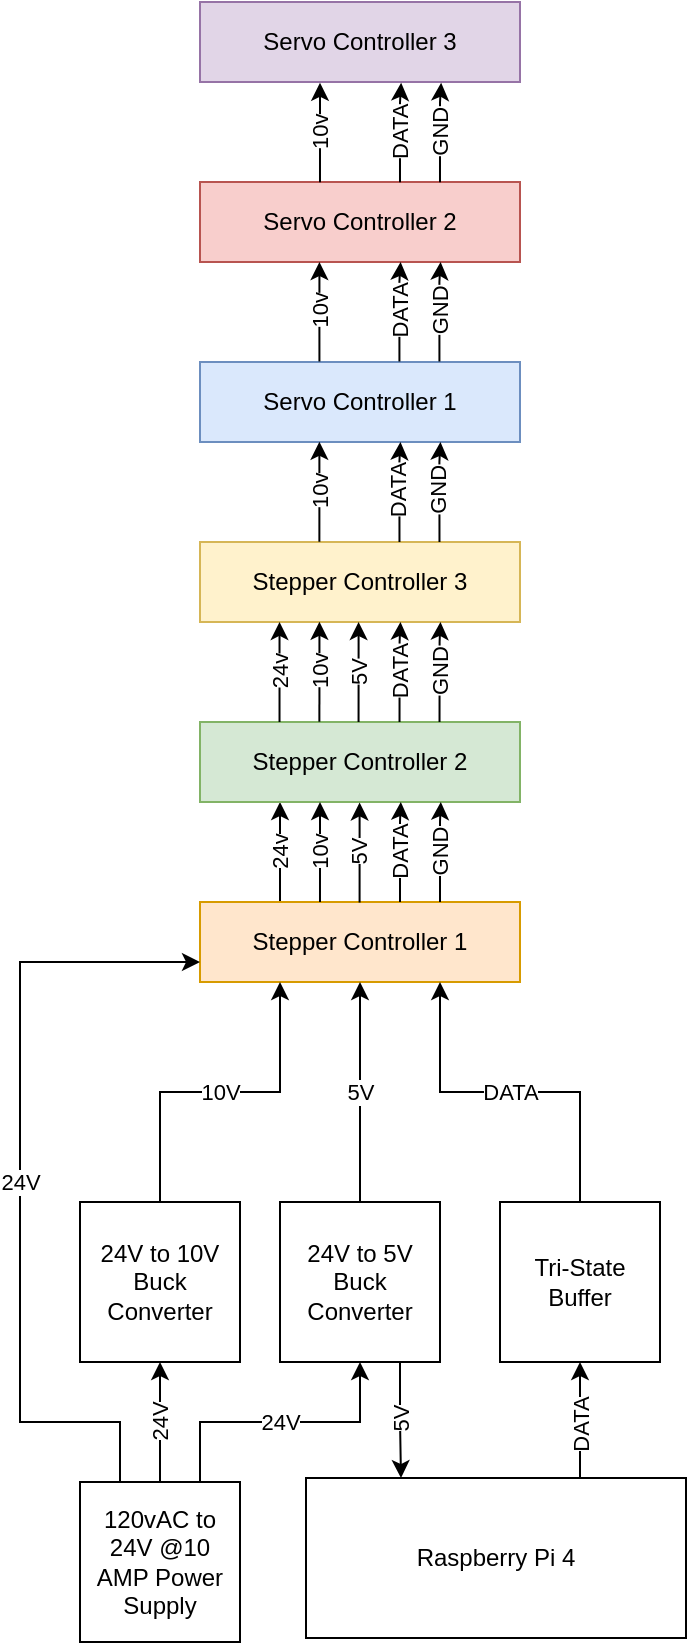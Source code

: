 <mxfile version="12.5.1" type="github">
  <diagram id="L1jbM8mW93wAwY44JAMb" name="Page-1">
    <mxGraphModel dx="1673" dy="896" grid="1" gridSize="10" guides="1" tooltips="1" connect="1" arrows="1" fold="1" page="1" pageScale="1" pageWidth="850" pageHeight="1100" math="0" shadow="0">
      <root>
        <mxCell id="0"/>
        <mxCell id="1" parent="0"/>
        <mxCell id="L1meJ5uZWwkOYdYvXUN--8" value="24v" style="edgeStyle=orthogonalEdgeStyle;rounded=0;orthogonalLoop=1;jettySize=auto;html=1;exitX=0.25;exitY=0;exitDx=0;exitDy=0;entryX=0.25;entryY=1;entryDx=0;entryDy=0;labelPosition=center;verticalLabelPosition=middle;align=center;verticalAlign=middle;horizontal=0;" edge="1" parent="1" source="L1meJ5uZWwkOYdYvXUN--1" target="L1meJ5uZWwkOYdYvXUN--2">
          <mxGeometry relative="1" as="geometry"/>
        </mxCell>
        <mxCell id="L1meJ5uZWwkOYdYvXUN--1" value="Stepper Controller 1" style="rounded=0;whiteSpace=wrap;html=1;fillColor=#ffe6cc;strokeColor=#d79b00;" vertex="1" parent="1">
          <mxGeometry x="240" y="560" width="160" height="40" as="geometry"/>
        </mxCell>
        <mxCell id="L1meJ5uZWwkOYdYvXUN--2" value="Stepper Controller 2" style="rounded=0;whiteSpace=wrap;html=1;fillColor=#d5e8d4;strokeColor=#82b366;" vertex="1" parent="1">
          <mxGeometry x="240" y="470" width="160" height="40" as="geometry"/>
        </mxCell>
        <mxCell id="L1meJ5uZWwkOYdYvXUN--3" value="Stepper Controller 3" style="rounded=0;whiteSpace=wrap;html=1;fillColor=#fff2cc;strokeColor=#d6b656;" vertex="1" parent="1">
          <mxGeometry x="240" y="380" width="160" height="40" as="geometry"/>
        </mxCell>
        <mxCell id="L1meJ5uZWwkOYdYvXUN--4" value="Servo Controller 1" style="rounded=0;whiteSpace=wrap;html=1;fillColor=#dae8fc;strokeColor=#6c8ebf;" vertex="1" parent="1">
          <mxGeometry x="240" y="290" width="160" height="40" as="geometry"/>
        </mxCell>
        <mxCell id="L1meJ5uZWwkOYdYvXUN--5" value="Servo Controller 2" style="rounded=0;whiteSpace=wrap;html=1;fillColor=#f8cecc;strokeColor=#b85450;" vertex="1" parent="1">
          <mxGeometry x="240" y="200" width="160" height="40" as="geometry"/>
        </mxCell>
        <mxCell id="L1meJ5uZWwkOYdYvXUN--6" value="Servo Controller 3" style="rounded=0;whiteSpace=wrap;html=1;fillColor=#e1d5e7;strokeColor=#9673a6;" vertex="1" parent="1">
          <mxGeometry x="240" y="110" width="160" height="40" as="geometry"/>
        </mxCell>
        <mxCell id="L1meJ5uZWwkOYdYvXUN--9" value="10v" style="edgeStyle=orthogonalEdgeStyle;rounded=0;orthogonalLoop=1;jettySize=auto;html=1;exitX=0.25;exitY=0;exitDx=0;exitDy=0;labelPosition=center;verticalLabelPosition=middle;align=center;verticalAlign=middle;horizontal=0;" edge="1" parent="1">
          <mxGeometry relative="1" as="geometry">
            <mxPoint x="299.997" y="559.996" as="sourcePoint"/>
            <mxPoint x="300" y="510" as="targetPoint"/>
            <Array as="points">
              <mxPoint x="300" y="540"/>
              <mxPoint x="300" y="540"/>
            </Array>
          </mxGeometry>
        </mxCell>
        <mxCell id="L1meJ5uZWwkOYdYvXUN--14" value="5V" style="edgeStyle=orthogonalEdgeStyle;rounded=0;orthogonalLoop=1;jettySize=auto;html=1;exitX=0.25;exitY=0;exitDx=0;exitDy=0;labelPosition=center;verticalLabelPosition=middle;align=center;verticalAlign=middle;horizontal=0;" edge="1" parent="1">
          <mxGeometry relative="1" as="geometry">
            <mxPoint x="319.797" y="560.196" as="sourcePoint"/>
            <mxPoint x="319.8" y="510.2" as="targetPoint"/>
            <Array as="points">
              <mxPoint x="319.8" y="520.2"/>
              <mxPoint x="319.8" y="520.2"/>
            </Array>
          </mxGeometry>
        </mxCell>
        <mxCell id="L1meJ5uZWwkOYdYvXUN--15" value="DATA" style="edgeStyle=orthogonalEdgeStyle;rounded=0;orthogonalLoop=1;jettySize=auto;html=1;exitX=0.25;exitY=0;exitDx=0;exitDy=0;labelPosition=center;verticalLabelPosition=middle;align=center;verticalAlign=middle;horizontal=0;" edge="1" parent="1">
          <mxGeometry relative="1" as="geometry">
            <mxPoint x="340" y="560" as="sourcePoint"/>
            <mxPoint x="340.4" y="510.0" as="targetPoint"/>
            <Array as="points">
              <mxPoint x="340.2" y="520"/>
              <mxPoint x="340.2" y="520"/>
            </Array>
          </mxGeometry>
        </mxCell>
        <mxCell id="L1meJ5uZWwkOYdYvXUN--16" value="GND" style="edgeStyle=orthogonalEdgeStyle;rounded=0;orthogonalLoop=1;jettySize=auto;html=1;exitX=0.25;exitY=0;exitDx=0;exitDy=0;labelPosition=center;verticalLabelPosition=middle;align=center;verticalAlign=middle;horizontal=0;" edge="1" parent="1">
          <mxGeometry relative="1" as="geometry">
            <mxPoint x="360" y="560" as="sourcePoint"/>
            <mxPoint x="360.4" y="510.0" as="targetPoint"/>
            <Array as="points">
              <mxPoint x="360.2" y="520"/>
              <mxPoint x="360.2" y="520"/>
            </Array>
          </mxGeometry>
        </mxCell>
        <mxCell id="L1meJ5uZWwkOYdYvXUN--21" value="24v" style="edgeStyle=orthogonalEdgeStyle;rounded=0;orthogonalLoop=1;jettySize=auto;html=1;exitX=0.25;exitY=0;exitDx=0;exitDy=0;entryX=0.25;entryY=1;entryDx=0;entryDy=0;labelPosition=center;verticalLabelPosition=middle;align=center;verticalAlign=middle;horizontal=0;" edge="1" parent="1">
          <mxGeometry relative="1" as="geometry">
            <mxPoint x="279.758" y="469.995" as="sourcePoint"/>
            <mxPoint x="279.758" y="419.995" as="targetPoint"/>
          </mxGeometry>
        </mxCell>
        <mxCell id="L1meJ5uZWwkOYdYvXUN--22" value="10v" style="edgeStyle=orthogonalEdgeStyle;rounded=0;orthogonalLoop=1;jettySize=auto;html=1;exitX=0.25;exitY=0;exitDx=0;exitDy=0;labelPosition=center;verticalLabelPosition=middle;align=center;verticalAlign=middle;horizontal=0;" edge="1" parent="1">
          <mxGeometry relative="1" as="geometry">
            <mxPoint x="299.707" y="469.896" as="sourcePoint"/>
            <mxPoint x="299.71" y="419.9" as="targetPoint"/>
          </mxGeometry>
        </mxCell>
        <mxCell id="L1meJ5uZWwkOYdYvXUN--23" value="5V" style="edgeStyle=orthogonalEdgeStyle;rounded=0;orthogonalLoop=1;jettySize=auto;html=1;exitX=0.25;exitY=0;exitDx=0;exitDy=0;labelPosition=center;verticalLabelPosition=middle;align=center;verticalAlign=middle;horizontal=0;" edge="1" parent="1">
          <mxGeometry relative="1" as="geometry">
            <mxPoint x="319.281" y="469.995" as="sourcePoint"/>
            <mxPoint x="319.281" y="419.995" as="targetPoint"/>
            <Array as="points">
              <mxPoint x="319.51" y="430.1"/>
              <mxPoint x="319.51" y="430.1"/>
            </Array>
          </mxGeometry>
        </mxCell>
        <mxCell id="L1meJ5uZWwkOYdYvXUN--24" value="DATA" style="edgeStyle=orthogonalEdgeStyle;rounded=0;orthogonalLoop=1;jettySize=auto;html=1;exitX=0.25;exitY=0;exitDx=0;exitDy=0;labelPosition=center;verticalLabelPosition=middle;align=center;verticalAlign=middle;horizontal=0;" edge="1" parent="1">
          <mxGeometry relative="1" as="geometry">
            <mxPoint x="339.758" y="469.995" as="sourcePoint"/>
            <mxPoint x="340.234" y="419.995" as="targetPoint"/>
            <Array as="points">
              <mxPoint x="339.91" y="429.9"/>
              <mxPoint x="339.91" y="429.9"/>
            </Array>
          </mxGeometry>
        </mxCell>
        <mxCell id="L1meJ5uZWwkOYdYvXUN--25" value="GND" style="edgeStyle=orthogonalEdgeStyle;rounded=0;orthogonalLoop=1;jettySize=auto;html=1;exitX=0.25;exitY=0;exitDx=0;exitDy=0;labelPosition=center;verticalLabelPosition=middle;align=center;verticalAlign=middle;horizontal=0;" edge="1" parent="1">
          <mxGeometry relative="1" as="geometry">
            <mxPoint x="359.758" y="469.995" as="sourcePoint"/>
            <mxPoint x="360.234" y="419.995" as="targetPoint"/>
            <Array as="points">
              <mxPoint x="359.91" y="429.9"/>
              <mxPoint x="359.91" y="429.9"/>
            </Array>
          </mxGeometry>
        </mxCell>
        <mxCell id="L1meJ5uZWwkOYdYvXUN--31" value="10v" style="edgeStyle=orthogonalEdgeStyle;rounded=0;orthogonalLoop=1;jettySize=auto;html=1;exitX=0.25;exitY=0;exitDx=0;exitDy=0;labelPosition=center;verticalLabelPosition=middle;align=center;verticalAlign=middle;horizontal=0;" edge="1" parent="1">
          <mxGeometry relative="1" as="geometry">
            <mxPoint x="299.69" y="379.896" as="sourcePoint"/>
            <mxPoint x="299.692" y="329.9" as="targetPoint"/>
            <Array as="points">
              <mxPoint x="300" y="355"/>
            </Array>
          </mxGeometry>
        </mxCell>
        <mxCell id="L1meJ5uZWwkOYdYvXUN--33" value="DATA" style="edgeStyle=orthogonalEdgeStyle;rounded=0;orthogonalLoop=1;jettySize=auto;html=1;exitX=0.25;exitY=0;exitDx=0;exitDy=0;labelPosition=center;verticalLabelPosition=middle;align=center;verticalAlign=middle;horizontal=0;" edge="1" parent="1">
          <mxGeometry relative="1" as="geometry">
            <mxPoint x="339.74" y="379.995" as="sourcePoint"/>
            <mxPoint x="340.216" y="329.995" as="targetPoint"/>
            <Array as="points">
              <mxPoint x="339.892" y="339.9"/>
              <mxPoint x="339.892" y="339.9"/>
            </Array>
          </mxGeometry>
        </mxCell>
        <mxCell id="L1meJ5uZWwkOYdYvXUN--34" value="GND" style="edgeStyle=orthogonalEdgeStyle;rounded=0;orthogonalLoop=1;jettySize=auto;html=1;exitX=0.25;exitY=0;exitDx=0;exitDy=0;labelPosition=center;verticalLabelPosition=middle;align=center;verticalAlign=middle;horizontal=0;" edge="1" parent="1">
          <mxGeometry relative="1" as="geometry">
            <mxPoint x="359.74" y="379.995" as="sourcePoint"/>
            <mxPoint x="360.216" y="329.995" as="targetPoint"/>
            <Array as="points">
              <mxPoint x="359.892" y="339.9"/>
              <mxPoint x="359.892" y="339.9"/>
            </Array>
          </mxGeometry>
        </mxCell>
        <mxCell id="L1meJ5uZWwkOYdYvXUN--36" value="10v" style="edgeStyle=orthogonalEdgeStyle;rounded=0;orthogonalLoop=1;jettySize=auto;html=1;exitX=0.25;exitY=0;exitDx=0;exitDy=0;labelPosition=center;verticalLabelPosition=middle;align=center;verticalAlign=middle;horizontal=0;" edge="1" parent="1">
          <mxGeometry relative="1" as="geometry">
            <mxPoint x="299.717" y="289.714" as="sourcePoint"/>
            <mxPoint x="299.717" y="240" as="targetPoint"/>
            <Array as="points">
              <mxPoint x="299.86" y="265"/>
            </Array>
          </mxGeometry>
        </mxCell>
        <mxCell id="L1meJ5uZWwkOYdYvXUN--37" value="DATA" style="edgeStyle=orthogonalEdgeStyle;rounded=0;orthogonalLoop=1;jettySize=auto;html=1;exitX=0.25;exitY=0;exitDx=0;exitDy=0;labelPosition=center;verticalLabelPosition=middle;align=center;verticalAlign=middle;horizontal=0;" edge="1" parent="1">
          <mxGeometry relative="1" as="geometry">
            <mxPoint x="339.717" y="289.714" as="sourcePoint"/>
            <mxPoint x="340.289" y="240" as="targetPoint"/>
            <Array as="points">
              <mxPoint x="339.752" y="249.9"/>
              <mxPoint x="339.752" y="249.9"/>
            </Array>
          </mxGeometry>
        </mxCell>
        <mxCell id="L1meJ5uZWwkOYdYvXUN--38" value="GND" style="edgeStyle=orthogonalEdgeStyle;rounded=0;orthogonalLoop=1;jettySize=auto;html=1;exitX=0.25;exitY=0;exitDx=0;exitDy=0;labelPosition=center;verticalLabelPosition=middle;align=center;verticalAlign=middle;horizontal=0;" edge="1" parent="1">
          <mxGeometry relative="1" as="geometry">
            <mxPoint x="359.717" y="289.714" as="sourcePoint"/>
            <mxPoint x="360.289" y="240" as="targetPoint"/>
            <Array as="points">
              <mxPoint x="359.752" y="249.9"/>
              <mxPoint x="359.752" y="249.9"/>
            </Array>
          </mxGeometry>
        </mxCell>
        <mxCell id="L1meJ5uZWwkOYdYvXUN--42" value="10v" style="edgeStyle=orthogonalEdgeStyle;rounded=0;orthogonalLoop=1;jettySize=auto;html=1;exitX=0.25;exitY=0;exitDx=0;exitDy=0;labelPosition=center;verticalLabelPosition=middle;align=center;verticalAlign=middle;horizontal=0;" edge="1" parent="1">
          <mxGeometry relative="1" as="geometry">
            <mxPoint x="299.997" y="200.104" as="sourcePoint"/>
            <mxPoint x="299.997" y="150.39" as="targetPoint"/>
            <Array as="points">
              <mxPoint x="300.14" y="175.39"/>
            </Array>
          </mxGeometry>
        </mxCell>
        <mxCell id="L1meJ5uZWwkOYdYvXUN--43" value="DATA" style="edgeStyle=orthogonalEdgeStyle;rounded=0;orthogonalLoop=1;jettySize=auto;html=1;exitX=0.25;exitY=0;exitDx=0;exitDy=0;labelPosition=center;verticalLabelPosition=middle;align=center;verticalAlign=middle;horizontal=0;" edge="1" parent="1">
          <mxGeometry relative="1" as="geometry">
            <mxPoint x="339.997" y="200.104" as="sourcePoint"/>
            <mxPoint x="340.569" y="150.39" as="targetPoint"/>
            <Array as="points">
              <mxPoint x="340.032" y="160.29"/>
              <mxPoint x="340.032" y="160.29"/>
            </Array>
          </mxGeometry>
        </mxCell>
        <mxCell id="L1meJ5uZWwkOYdYvXUN--44" value="GND" style="edgeStyle=orthogonalEdgeStyle;rounded=0;orthogonalLoop=1;jettySize=auto;html=1;exitX=0.25;exitY=0;exitDx=0;exitDy=0;labelPosition=center;verticalLabelPosition=middle;align=center;verticalAlign=middle;horizontal=0;" edge="1" parent="1">
          <mxGeometry relative="1" as="geometry">
            <mxPoint x="359.997" y="200.104" as="sourcePoint"/>
            <mxPoint x="360.569" y="150.39" as="targetPoint"/>
            <Array as="points">
              <mxPoint x="360.032" y="160.29"/>
              <mxPoint x="360.032" y="160.29"/>
            </Array>
          </mxGeometry>
        </mxCell>
        <mxCell id="L1meJ5uZWwkOYdYvXUN--48" value="10V" style="edgeStyle=orthogonalEdgeStyle;rounded=0;orthogonalLoop=1;jettySize=auto;html=1;exitX=0.5;exitY=0;exitDx=0;exitDy=0;entryX=0.25;entryY=1;entryDx=0;entryDy=0;" edge="1" parent="1" source="L1meJ5uZWwkOYdYvXUN--45" target="L1meJ5uZWwkOYdYvXUN--1">
          <mxGeometry relative="1" as="geometry"/>
        </mxCell>
        <mxCell id="L1meJ5uZWwkOYdYvXUN--45" value="24V to 10V Buck Converter" style="whiteSpace=wrap;html=1;aspect=fixed;" vertex="1" parent="1">
          <mxGeometry x="180" y="710" width="80" height="80" as="geometry"/>
        </mxCell>
        <mxCell id="L1meJ5uZWwkOYdYvXUN--49" value="5V" style="edgeStyle=orthogonalEdgeStyle;rounded=0;orthogonalLoop=1;jettySize=auto;html=1;exitX=0.5;exitY=0;exitDx=0;exitDy=0;entryX=0.5;entryY=1;entryDx=0;entryDy=0;" edge="1" parent="1" source="L1meJ5uZWwkOYdYvXUN--46" target="L1meJ5uZWwkOYdYvXUN--1">
          <mxGeometry relative="1" as="geometry"/>
        </mxCell>
        <mxCell id="L1meJ5uZWwkOYdYvXUN--57" value="5V" style="edgeStyle=orthogonalEdgeStyle;rounded=0;orthogonalLoop=1;jettySize=auto;html=1;exitX=0.75;exitY=1;exitDx=0;exitDy=0;entryX=0.25;entryY=0;entryDx=0;entryDy=0;horizontal=0;" edge="1" parent="1" source="L1meJ5uZWwkOYdYvXUN--46" target="L1meJ5uZWwkOYdYvXUN--56">
          <mxGeometry relative="1" as="geometry">
            <Array as="points">
              <mxPoint x="340" y="819"/>
            </Array>
          </mxGeometry>
        </mxCell>
        <mxCell id="L1meJ5uZWwkOYdYvXUN--46" value="24V to 5V Buck Converter" style="whiteSpace=wrap;html=1;aspect=fixed;" vertex="1" parent="1">
          <mxGeometry x="280" y="710" width="80" height="80" as="geometry"/>
        </mxCell>
        <mxCell id="L1meJ5uZWwkOYdYvXUN--50" value="DATA" style="edgeStyle=orthogonalEdgeStyle;rounded=0;orthogonalLoop=1;jettySize=auto;html=1;exitX=0.5;exitY=0;exitDx=0;exitDy=0;entryX=0.75;entryY=1;entryDx=0;entryDy=0;" edge="1" parent="1" source="L1meJ5uZWwkOYdYvXUN--47" target="L1meJ5uZWwkOYdYvXUN--1">
          <mxGeometry relative="1" as="geometry"/>
        </mxCell>
        <mxCell id="L1meJ5uZWwkOYdYvXUN--47" value="Tri-State Buffer" style="whiteSpace=wrap;html=1;aspect=fixed;" vertex="1" parent="1">
          <mxGeometry x="390" y="710" width="80" height="80" as="geometry"/>
        </mxCell>
        <mxCell id="L1meJ5uZWwkOYdYvXUN--52" value="24V" style="edgeStyle=orthogonalEdgeStyle;rounded=0;orthogonalLoop=1;jettySize=auto;html=1;exitX=0.75;exitY=0;exitDx=0;exitDy=0;entryX=0.5;entryY=1;entryDx=0;entryDy=0;" edge="1" parent="1" source="L1meJ5uZWwkOYdYvXUN--51" target="L1meJ5uZWwkOYdYvXUN--46">
          <mxGeometry relative="1" as="geometry"/>
        </mxCell>
        <mxCell id="L1meJ5uZWwkOYdYvXUN--53" value="24V" style="edgeStyle=orthogonalEdgeStyle;rounded=0;orthogonalLoop=1;jettySize=auto;html=1;exitX=0.5;exitY=0;exitDx=0;exitDy=0;entryX=0.5;entryY=1;entryDx=0;entryDy=0;horizontal=0;" edge="1" parent="1" source="L1meJ5uZWwkOYdYvXUN--51" target="L1meJ5uZWwkOYdYvXUN--45">
          <mxGeometry relative="1" as="geometry"/>
        </mxCell>
        <mxCell id="L1meJ5uZWwkOYdYvXUN--54" value="24V" style="edgeStyle=orthogonalEdgeStyle;rounded=0;orthogonalLoop=1;jettySize=auto;html=1;exitX=0.25;exitY=0;exitDx=0;exitDy=0;entryX=0;entryY=0.75;entryDx=0;entryDy=0;" edge="1" parent="1" source="L1meJ5uZWwkOYdYvXUN--51" target="L1meJ5uZWwkOYdYvXUN--1">
          <mxGeometry relative="1" as="geometry">
            <Array as="points">
              <mxPoint x="200" y="820"/>
              <mxPoint x="150" y="820"/>
              <mxPoint x="150" y="590"/>
            </Array>
          </mxGeometry>
        </mxCell>
        <mxCell id="L1meJ5uZWwkOYdYvXUN--51" value="120vAC to 24V @10 AMP Power Supply" style="whiteSpace=wrap;html=1;aspect=fixed;" vertex="1" parent="1">
          <mxGeometry x="180" y="850" width="80" height="80" as="geometry"/>
        </mxCell>
        <mxCell id="L1meJ5uZWwkOYdYvXUN--59" value="DATA" style="edgeStyle=orthogonalEdgeStyle;rounded=0;orthogonalLoop=1;jettySize=auto;html=1;exitX=0.75;exitY=0;exitDx=0;exitDy=0;entryX=0.5;entryY=1;entryDx=0;entryDy=0;horizontal=0;" edge="1" parent="1" source="L1meJ5uZWwkOYdYvXUN--56" target="L1meJ5uZWwkOYdYvXUN--47">
          <mxGeometry relative="1" as="geometry">
            <Array as="points">
              <mxPoint x="430" y="848"/>
            </Array>
          </mxGeometry>
        </mxCell>
        <mxCell id="L1meJ5uZWwkOYdYvXUN--56" value="Raspberry Pi 4" style="rounded=0;whiteSpace=wrap;html=1;" vertex="1" parent="1">
          <mxGeometry x="293" y="848" width="190" height="80" as="geometry"/>
        </mxCell>
      </root>
    </mxGraphModel>
  </diagram>
</mxfile>
